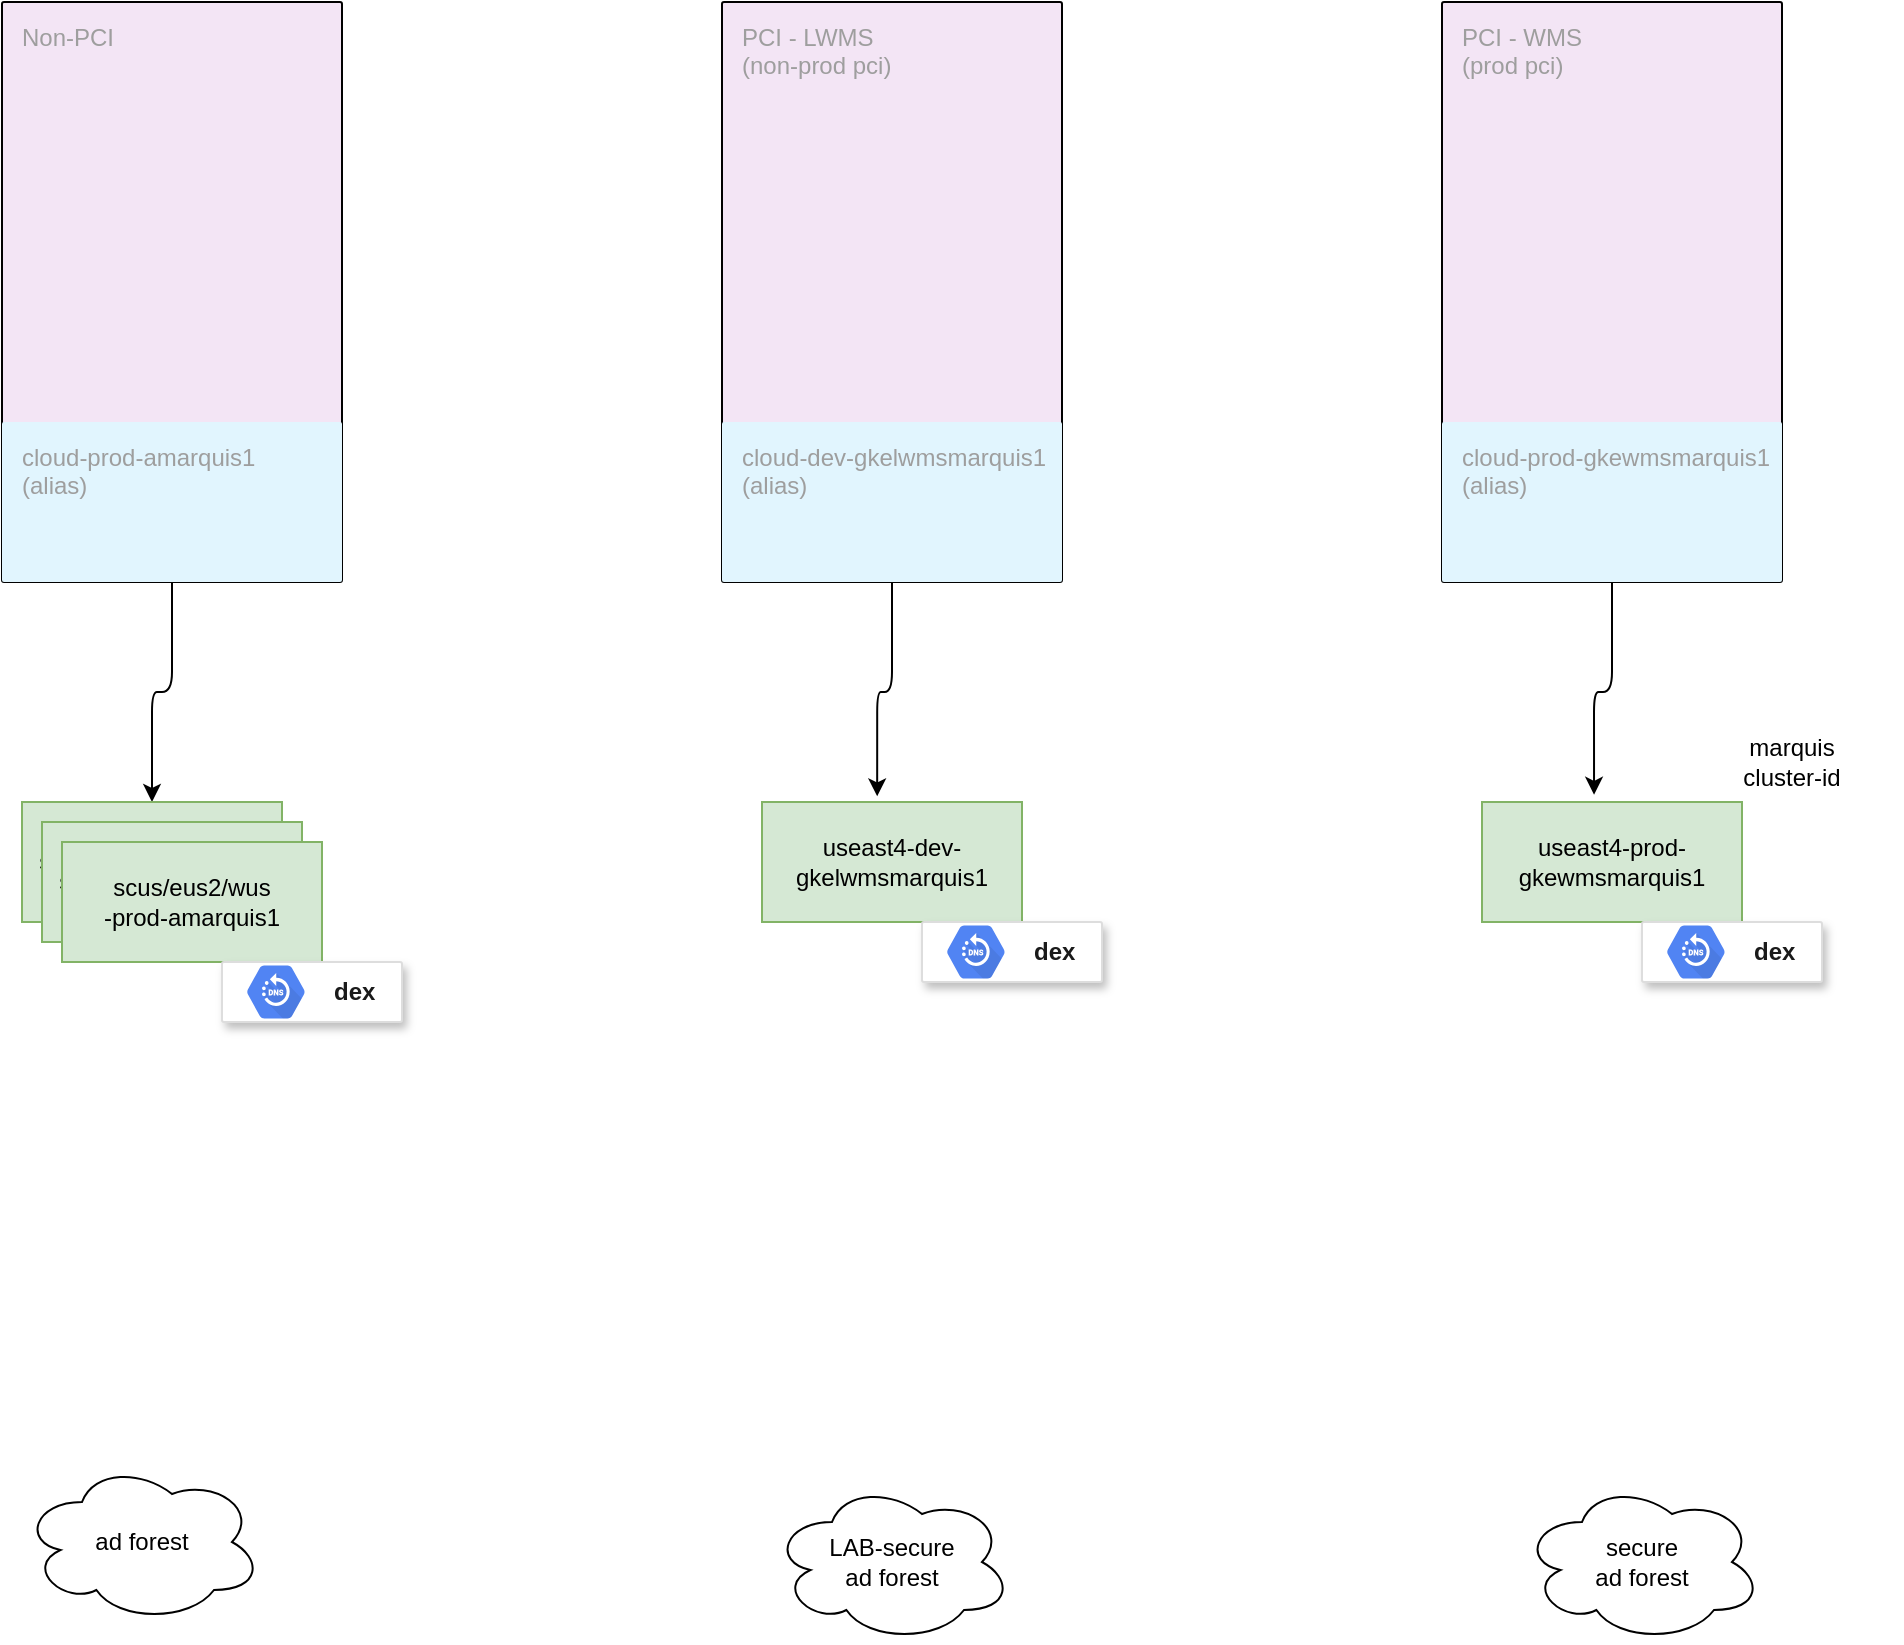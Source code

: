 <mxfile version="16.2.1" type="github">
  <diagram id="2CuTonW5jr_2_egRUKKt" name="Page-1">
    <mxGraphModel dx="1398" dy="814" grid="1" gridSize="10" guides="1" tooltips="1" connect="1" arrows="1" fold="1" page="1" pageScale="1" pageWidth="850" pageHeight="1100" math="0" shadow="0">
      <root>
        <mxCell id="0" />
        <mxCell id="1" parent="0" />
        <mxCell id="qWrR5BFxq0HC-FWOXVMI-2" value="Non-PCI" style="sketch=0;points=[[0,0,0],[0.25,0,0],[0.5,0,0],[0.75,0,0],[1,0,0],[1,0.25,0],[1,0.5,0],[1,0.75,0],[1,1,0],[0.75,1,0],[0.5,1,0],[0.25,1,0],[0,1,0],[0,0.75,0],[0,0.5,0],[0,0.25,0]];rounded=1;absoluteArcSize=1;arcSize=2;html=1;strokeColor=default;gradientColor=none;shadow=0;dashed=0;fontSize=12;fontColor=#9E9E9E;align=left;verticalAlign=top;spacing=10;spacingTop=-4;fillColor=#F3E5F5;" parent="1" vertex="1">
          <mxGeometry x="210" y="200" width="170" height="290" as="geometry" />
        </mxCell>
        <mxCell id="qWrR5BFxq0HC-FWOXVMI-3" value="PCI - LWMS&lt;br&gt;(non-prod pci)" style="sketch=0;points=[[0,0,0],[0.25,0,0],[0.5,0,0],[0.75,0,0],[1,0,0],[1,0.25,0],[1,0.5,0],[1,0.75,0],[1,1,0],[0.75,1,0],[0.5,1,0],[0.25,1,0],[0,1,0],[0,0.75,0],[0,0.5,0],[0,0.25,0]];rounded=1;absoluteArcSize=1;arcSize=2;html=1;strokeColor=default;gradientColor=none;shadow=0;dashed=0;fontSize=12;fontColor=#9E9E9E;align=left;verticalAlign=top;spacing=10;spacingTop=-4;fillColor=#F3E5F5;" parent="1" vertex="1">
          <mxGeometry x="570" y="200" width="170" height="290" as="geometry" />
        </mxCell>
        <mxCell id="qWrR5BFxq0HC-FWOXVMI-4" value="PCI - WMS&lt;br&gt;(prod pci)" style="sketch=0;points=[[0,0,0],[0.25,0,0],[0.5,0,0],[0.75,0,0],[1,0,0],[1,0.25,0],[1,0.5,0],[1,0.75,0],[1,1,0],[0.75,1,0],[0.5,1,0],[0.25,1,0],[0,1,0],[0,0.75,0],[0,0.5,0],[0,0.25,0]];rounded=1;absoluteArcSize=1;arcSize=2;html=1;strokeColor=default;gradientColor=none;shadow=0;dashed=0;fontSize=12;fontColor=#9E9E9E;align=left;verticalAlign=top;spacing=10;spacingTop=-4;fillColor=#F3E5F5;" parent="1" vertex="1">
          <mxGeometry x="930" y="200" width="170" height="290" as="geometry" />
        </mxCell>
        <mxCell id="qWrR5BFxq0HC-FWOXVMI-17" style="edgeStyle=orthogonalEdgeStyle;rounded=1;orthogonalLoop=1;jettySize=auto;html=1;entryX=0.5;entryY=0;entryDx=0;entryDy=0;" parent="1" source="qWrR5BFxq0HC-FWOXVMI-5" target="qWrR5BFxq0HC-FWOXVMI-11" edge="1">
          <mxGeometry relative="1" as="geometry" />
        </mxCell>
        <mxCell id="qWrR5BFxq0HC-FWOXVMI-5" value="cloud-prod-amarquis1&lt;br&gt;(alias)" style="sketch=0;points=[[0,0,0],[0.25,0,0],[0.5,0,0],[0.75,0,0],[1,0,0],[1,0.25,0],[1,0.5,0],[1,0.75,0],[1,1,0],[0.75,1,0],[0.5,1,0],[0.25,1,0],[0,1,0],[0,0.75,0],[0,0.5,0],[0,0.25,0]];rounded=1;absoluteArcSize=1;arcSize=2;html=1;strokeColor=none;gradientColor=none;shadow=0;dashed=0;fontSize=12;fontColor=#9E9E9E;align=left;verticalAlign=top;spacing=10;spacingTop=-4;fillColor=#E1F5FE;" parent="1" vertex="1">
          <mxGeometry x="210" y="410" width="170" height="80" as="geometry" />
        </mxCell>
        <mxCell id="qWrR5BFxq0HC-FWOXVMI-22" style="edgeStyle=orthogonalEdgeStyle;rounded=1;orthogonalLoop=1;jettySize=auto;html=1;entryX=0.443;entryY=-0.047;entryDx=0;entryDy=0;entryPerimeter=0;" parent="1" source="qWrR5BFxq0HC-FWOXVMI-6" target="qWrR5BFxq0HC-FWOXVMI-21" edge="1">
          <mxGeometry relative="1" as="geometry" />
        </mxCell>
        <mxCell id="qWrR5BFxq0HC-FWOXVMI-6" value="cloud-dev-gkelwmsmarquis1&lt;br&gt;(alias)" style="sketch=0;points=[[0,0,0],[0.25,0,0],[0.5,0,0],[0.75,0,0],[1,0,0],[1,0.25,0],[1,0.5,0],[1,0.75,0],[1,1,0],[0.75,1,0],[0.5,1,0],[0.25,1,0],[0,1,0],[0,0.75,0],[0,0.5,0],[0,0.25,0]];rounded=1;absoluteArcSize=1;arcSize=2;html=1;strokeColor=none;gradientColor=none;shadow=0;dashed=0;fontSize=12;fontColor=#9E9E9E;align=left;verticalAlign=top;spacing=10;spacingTop=-4;fillColor=#E1F5FE;" parent="1" vertex="1">
          <mxGeometry x="570" y="410" width="170" height="80" as="geometry" />
        </mxCell>
        <mxCell id="qWrR5BFxq0HC-FWOXVMI-23" style="edgeStyle=orthogonalEdgeStyle;rounded=1;orthogonalLoop=1;jettySize=auto;html=1;entryX=0.431;entryY=-0.06;entryDx=0;entryDy=0;entryPerimeter=0;" parent="1" source="qWrR5BFxq0HC-FWOXVMI-7" target="qWrR5BFxq0HC-FWOXVMI-20" edge="1">
          <mxGeometry relative="1" as="geometry" />
        </mxCell>
        <mxCell id="qWrR5BFxq0HC-FWOXVMI-7" value="cloud-prod-gkewmsmarquis1&lt;br&gt;(alias)" style="sketch=0;points=[[0,0,0],[0.25,0,0],[0.5,0,0],[0.75,0,0],[1,0,0],[1,0.25,0],[1,0.5,0],[1,0.75,0],[1,1,0],[0.75,1,0],[0.5,1,0],[0.25,1,0],[0,1,0],[0,0.75,0],[0,0.5,0],[0,0.25,0]];rounded=1;absoluteArcSize=1;arcSize=2;html=1;strokeColor=none;gradientColor=none;shadow=0;dashed=0;fontSize=12;fontColor=#9E9E9E;align=left;verticalAlign=top;spacing=10;spacingTop=-4;fillColor=#E1F5FE;" parent="1" vertex="1">
          <mxGeometry x="930" y="410" width="170" height="80" as="geometry" />
        </mxCell>
        <mxCell id="qWrR5BFxq0HC-FWOXVMI-16" value="" style="group" parent="1" vertex="1" connectable="0">
          <mxGeometry x="220" y="600" width="150" height="80" as="geometry" />
        </mxCell>
        <mxCell id="qWrR5BFxq0HC-FWOXVMI-11" value="scus-prod-amarquis1" style="rounded=0;whiteSpace=wrap;html=1;fillColor=#d5e8d4;strokeColor=#82b366;" parent="qWrR5BFxq0HC-FWOXVMI-16" vertex="1">
          <mxGeometry width="130" height="60" as="geometry" />
        </mxCell>
        <mxCell id="qWrR5BFxq0HC-FWOXVMI-14" value="scus-prod-amarquis1" style="rounded=0;whiteSpace=wrap;html=1;fillColor=#d5e8d4;strokeColor=#82b366;" parent="qWrR5BFxq0HC-FWOXVMI-16" vertex="1">
          <mxGeometry x="10" y="10" width="130" height="60" as="geometry" />
        </mxCell>
        <mxCell id="qWrR5BFxq0HC-FWOXVMI-15" value="scus/eus2/wus&lt;br&gt;-prod-amarquis1" style="rounded=0;whiteSpace=wrap;html=1;fillColor=#d5e8d4;strokeColor=#82b366;" parent="qWrR5BFxq0HC-FWOXVMI-16" vertex="1">
          <mxGeometry x="20" y="20" width="130" height="60" as="geometry" />
        </mxCell>
        <mxCell id="qWrR5BFxq0HC-FWOXVMI-21" value="useast4-dev-gkelwmsmarquis1" style="rounded=0;whiteSpace=wrap;html=1;fillColor=#d5e8d4;strokeColor=#82b366;" parent="1" vertex="1">
          <mxGeometry x="590" y="600" width="130" height="60" as="geometry" />
        </mxCell>
        <mxCell id="qWrR5BFxq0HC-FWOXVMI-20" value="useast4-prod-gkewmsmarquis1" style="rounded=0;whiteSpace=wrap;html=1;fillColor=#d5e8d4;strokeColor=#82b366;" parent="1" vertex="1">
          <mxGeometry x="950" y="600" width="130" height="60" as="geometry" />
        </mxCell>
        <mxCell id="qWrR5BFxq0HC-FWOXVMI-26" value="marquis&lt;br&gt;cluster-id" style="text;html=1;strokeColor=none;fillColor=none;align=center;verticalAlign=middle;whiteSpace=wrap;rounded=0;" parent="1" vertex="1">
          <mxGeometry x="1050" y="570" width="110" height="20" as="geometry" />
        </mxCell>
        <mxCell id="qWrR5BFxq0HC-FWOXVMI-27" value="LAB-secure&lt;br&gt;ad forest" style="ellipse;shape=cloud;whiteSpace=wrap;html=1;" parent="1" vertex="1">
          <mxGeometry x="595" y="940" width="120" height="80" as="geometry" />
        </mxCell>
        <mxCell id="qWrR5BFxq0HC-FWOXVMI-28" value="secure&lt;br&gt;ad forest" style="ellipse;shape=cloud;whiteSpace=wrap;html=1;" parent="1" vertex="1">
          <mxGeometry x="970" y="940" width="120" height="80" as="geometry" />
        </mxCell>
        <mxCell id="qWrR5BFxq0HC-FWOXVMI-29" value="ad forest" style="ellipse;shape=cloud;whiteSpace=wrap;html=1;" parent="1" vertex="1">
          <mxGeometry x="220" y="930" width="120" height="80" as="geometry" />
        </mxCell>
        <mxCell id="AQ6HOi174rc-KkF3cIMz-1" value="" style="strokeColor=#dddddd;shadow=1;strokeWidth=1;rounded=1;absoluteArcSize=1;arcSize=2;" vertex="1" parent="1">
          <mxGeometry x="1030" y="660" width="90" height="30" as="geometry" />
        </mxCell>
        <mxCell id="AQ6HOi174rc-KkF3cIMz-2" value="&lt;b&gt;&lt;font color=&quot;#1a1a1a&quot;&gt;dex&lt;/font&gt;&lt;/b&gt;" style="sketch=0;dashed=0;connectable=0;html=1;fillColor=#5184F3;strokeColor=none;shape=mxgraph.gcp2.hexIcon;prIcon=cloud_dns;part=1;labelPosition=right;verticalLabelPosition=middle;align=left;verticalAlign=middle;spacingLeft=5;fontColor=#999999;fontSize=12;" vertex="1" parent="AQ6HOi174rc-KkF3cIMz-1">
          <mxGeometry y="0.5" width="44" height="39" relative="1" as="geometry">
            <mxPoint x="5" y="-19.5" as="offset" />
          </mxGeometry>
        </mxCell>
        <mxCell id="AQ6HOi174rc-KkF3cIMz-3" value="" style="strokeColor=#dddddd;shadow=1;strokeWidth=1;rounded=1;absoluteArcSize=1;arcSize=2;" vertex="1" parent="1">
          <mxGeometry x="670" y="660" width="90" height="30" as="geometry" />
        </mxCell>
        <mxCell id="AQ6HOi174rc-KkF3cIMz-4" value="&lt;b&gt;&lt;font color=&quot;#1a1a1a&quot;&gt;dex&lt;/font&gt;&lt;/b&gt;" style="sketch=0;dashed=0;connectable=0;html=1;fillColor=#5184F3;strokeColor=none;shape=mxgraph.gcp2.hexIcon;prIcon=cloud_dns;part=1;labelPosition=right;verticalLabelPosition=middle;align=left;verticalAlign=middle;spacingLeft=5;fontColor=#999999;fontSize=12;" vertex="1" parent="AQ6HOi174rc-KkF3cIMz-3">
          <mxGeometry y="0.5" width="44" height="39" relative="1" as="geometry">
            <mxPoint x="5" y="-19.5" as="offset" />
          </mxGeometry>
        </mxCell>
        <mxCell id="AQ6HOi174rc-KkF3cIMz-5" value="" style="strokeColor=#dddddd;shadow=1;strokeWidth=1;rounded=1;absoluteArcSize=1;arcSize=2;" vertex="1" parent="1">
          <mxGeometry x="320" y="680" width="90" height="30" as="geometry" />
        </mxCell>
        <mxCell id="AQ6HOi174rc-KkF3cIMz-6" value="&lt;b&gt;&lt;font color=&quot;#1a1a1a&quot;&gt;dex&lt;/font&gt;&lt;/b&gt;" style="sketch=0;dashed=0;connectable=0;html=1;fillColor=#5184F3;strokeColor=none;shape=mxgraph.gcp2.hexIcon;prIcon=cloud_dns;part=1;labelPosition=right;verticalLabelPosition=middle;align=left;verticalAlign=middle;spacingLeft=5;fontColor=#999999;fontSize=12;" vertex="1" parent="AQ6HOi174rc-KkF3cIMz-5">
          <mxGeometry y="0.5" width="44" height="39" relative="1" as="geometry">
            <mxPoint x="5" y="-19.5" as="offset" />
          </mxGeometry>
        </mxCell>
      </root>
    </mxGraphModel>
  </diagram>
</mxfile>
